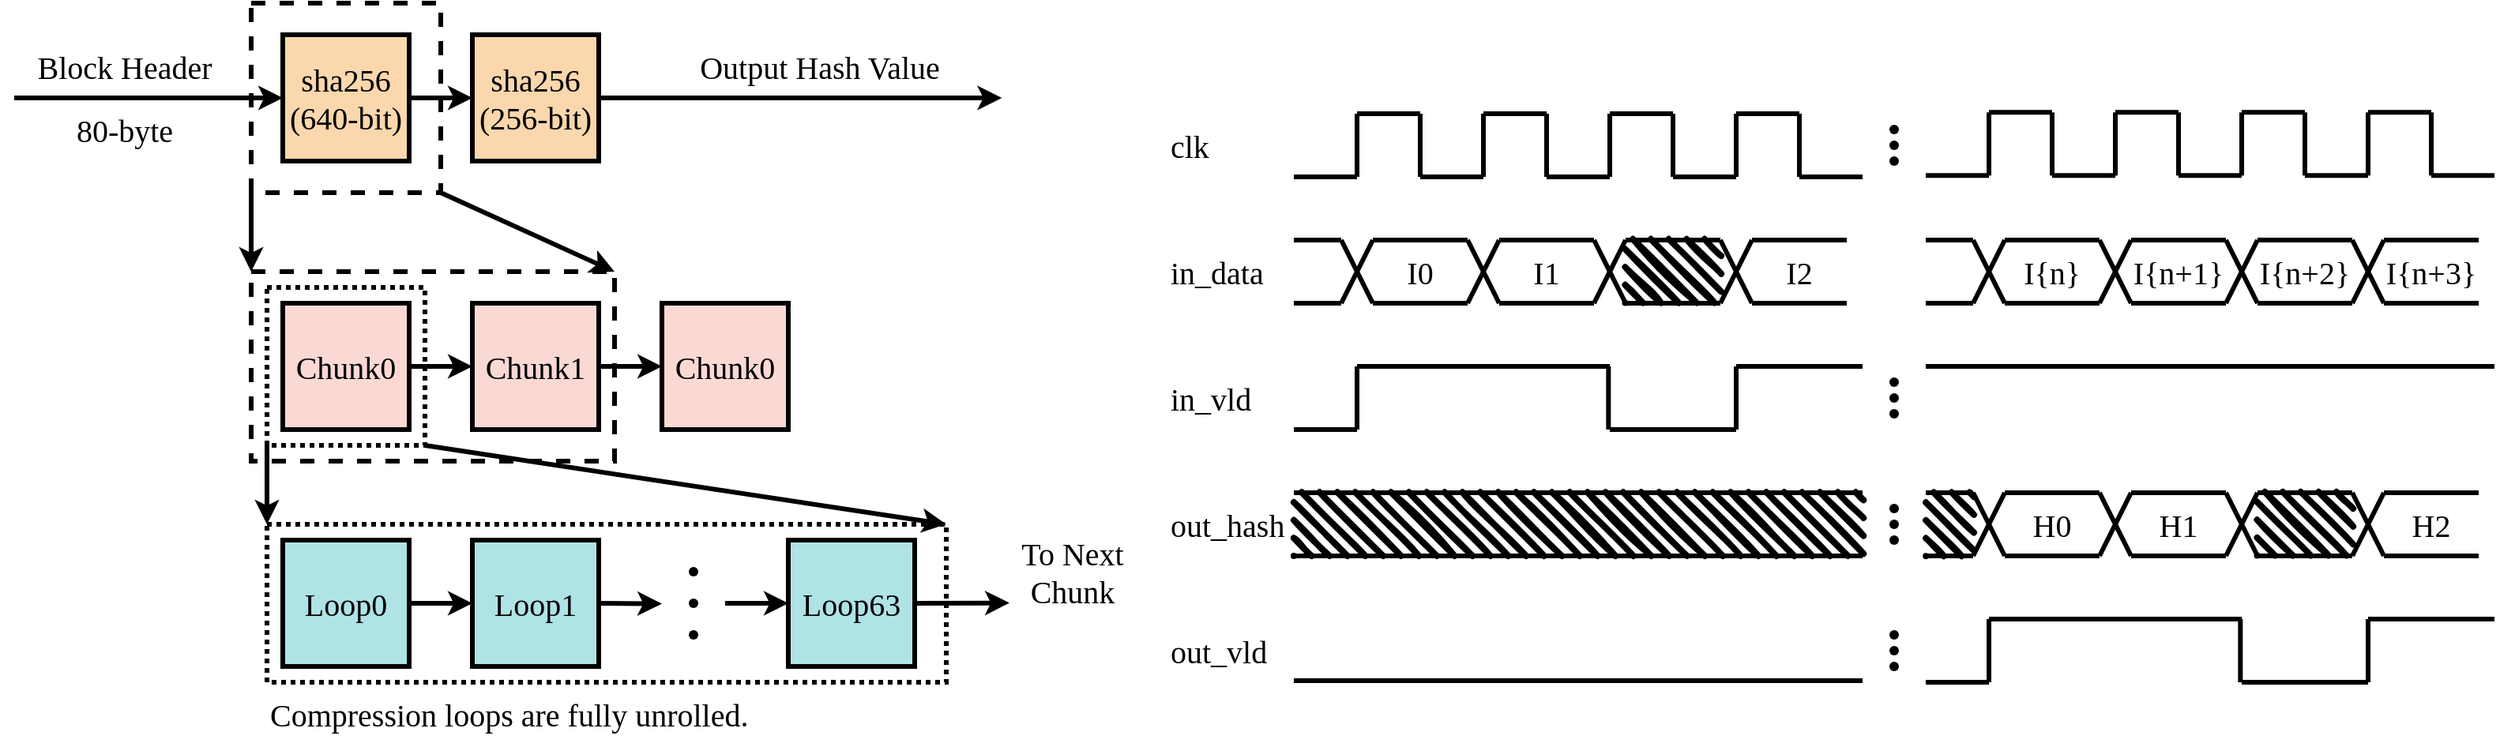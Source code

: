 <mxfile>
    <diagram id="QPxZH_eZeljZbpDSlpxb" name="Page-1">
        <mxGraphModel dx="2353" dy="1756" grid="1" gridSize="10" guides="1" tooltips="1" connect="1" arrows="1" fold="1" page="1" pageScale="1" pageWidth="827" pageHeight="1169" math="0" shadow="0">
            <root>
                <mxCell id="0"/>
                <mxCell id="1" parent="0"/>
                <mxCell id="26" value="" style="rounded=0;whiteSpace=wrap;html=1;fontFamily=Tahoma;fontSize=20;strokeColor=default;strokeWidth=3;dashed=1;fillColor=none;" vertex="1" parent="1">
                    <mxGeometry x="180" y="190" width="230" height="120" as="geometry"/>
                </mxCell>
                <mxCell id="33" style="edgeStyle=none;html=1;exitX=0;exitY=1;exitDx=0;exitDy=0;entryX=0;entryY=0;entryDx=0;entryDy=0;fontFamily=Tahoma;fontSize=20;strokeColor=default;strokeWidth=3;" edge="1" parent="1" source="32" target="29">
                    <mxGeometry relative="1" as="geometry"/>
                </mxCell>
                <mxCell id="34" style="edgeStyle=none;html=1;exitX=1;exitY=1;exitDx=0;exitDy=0;entryX=1;entryY=0;entryDx=0;entryDy=0;fontFamily=Tahoma;fontSize=20;strokeColor=default;strokeWidth=3;" edge="1" parent="1" source="32" target="29">
                    <mxGeometry relative="1" as="geometry"/>
                </mxCell>
                <mxCell id="32" value="" style="rounded=0;whiteSpace=wrap;html=1;fontFamily=Tahoma;fontSize=20;strokeColor=default;strokeWidth=3;dashed=1;fillColor=none;dashPattern=1 1;" vertex="1" parent="1">
                    <mxGeometry x="190" y="200" width="100" height="100" as="geometry"/>
                </mxCell>
                <mxCell id="29" value="" style="rounded=0;whiteSpace=wrap;html=1;fontFamily=Tahoma;fontSize=20;strokeColor=default;strokeWidth=3;dashed=1;fillColor=none;dashPattern=1 1;" vertex="1" parent="1">
                    <mxGeometry x="190" y="350" width="430" height="100" as="geometry"/>
                </mxCell>
                <mxCell id="27" style="edgeStyle=none;html=1;exitX=0;exitY=1;exitDx=0;exitDy=0;entryX=0;entryY=0;entryDx=0;entryDy=0;fontFamily=Tahoma;fontSize=20;strokeColor=default;strokeWidth=3;" edge="1" parent="1" source="25" target="26">
                    <mxGeometry relative="1" as="geometry"/>
                </mxCell>
                <mxCell id="28" style="edgeStyle=none;html=1;exitX=1;exitY=1;exitDx=0;exitDy=0;entryX=1;entryY=0;entryDx=0;entryDy=0;fontFamily=Tahoma;fontSize=20;strokeColor=default;strokeWidth=3;" edge="1" parent="1" source="25" target="26">
                    <mxGeometry relative="1" as="geometry"/>
                </mxCell>
                <mxCell id="25" value="" style="rounded=0;whiteSpace=wrap;html=1;fontFamily=Tahoma;fontSize=20;strokeColor=default;strokeWidth=3;dashed=1;fillColor=none;" vertex="1" parent="1">
                    <mxGeometry x="180" y="20" width="120" height="120" as="geometry"/>
                </mxCell>
                <mxCell id="5" style="edgeStyle=none;html=1;exitX=1;exitY=0.5;exitDx=0;exitDy=0;fontSize=25;strokeWidth=3;fontFamily=Tahoma;fillColor=#fad7ac;strokeColor=default;" edge="1" parent="1" source="2" target="3">
                    <mxGeometry relative="1" as="geometry"/>
                </mxCell>
                <mxCell id="2" value="&lt;font style=&quot;font-size: 20px;&quot;&gt;Loop0&lt;/font&gt;" style="rounded=0;whiteSpace=wrap;html=1;strokeWidth=3;fontSize=20;fontFamily=Tahoma;fillColor=#b0e3e6;strokeColor=default;" vertex="1" parent="1">
                    <mxGeometry x="200" y="360" width="80" height="80" as="geometry"/>
                </mxCell>
                <mxCell id="7" style="edgeStyle=none;html=1;fontFamily=Tahoma;fontSize=20;strokeWidth=3;fillColor=#fad7ac;strokeColor=default;" edge="1" parent="1" target="4">
                    <mxGeometry relative="1" as="geometry">
                        <mxPoint x="480" y="400" as="sourcePoint"/>
                    </mxGeometry>
                </mxCell>
                <mxCell id="8" style="edgeStyle=none;html=1;exitX=1;exitY=0.5;exitDx=0;exitDy=0;fontFamily=Tahoma;fontSize=20;strokeWidth=3;fillColor=#fad7ac;strokeColor=default;" edge="1" parent="1" source="3">
                    <mxGeometry relative="1" as="geometry">
                        <mxPoint x="440" y="400.286" as="targetPoint"/>
                    </mxGeometry>
                </mxCell>
                <mxCell id="3" value="&lt;font style=&quot;font-size: 20px;&quot;&gt;Loop1&lt;/font&gt;" style="rounded=0;whiteSpace=wrap;html=1;strokeWidth=3;fontSize=20;fontFamily=Tahoma;fillColor=#b0e3e6;strokeColor=default;" vertex="1" parent="1">
                    <mxGeometry x="320" y="360" width="80" height="80" as="geometry"/>
                </mxCell>
                <mxCell id="30" style="edgeStyle=none;html=1;exitX=1;exitY=0.5;exitDx=0;exitDy=0;fontFamily=Tahoma;fontSize=20;strokeColor=default;strokeWidth=3;" edge="1" parent="1" source="4">
                    <mxGeometry relative="1" as="geometry">
                        <mxPoint x="660" y="399.788" as="targetPoint"/>
                    </mxGeometry>
                </mxCell>
                <mxCell id="4" value="&lt;font style=&quot;font-size: 20px;&quot;&gt;Loop63&lt;/font&gt;" style="rounded=0;whiteSpace=wrap;html=1;strokeWidth=3;fontSize=20;fontFamily=Tahoma;fillColor=#b0e3e6;strokeColor=default;" vertex="1" parent="1">
                    <mxGeometry x="520" y="360" width="80" height="80" as="geometry"/>
                </mxCell>
                <mxCell id="9" value="" style="shape=waypoint;sketch=0;fillStyle=solid;size=6;pointerEvents=1;points=[];fillColor=#fad7ac;resizable=0;rotatable=0;perimeter=centerPerimeter;snapToPoint=1;fontFamily=Tahoma;fontSize=12;strokeWidth=1;strokeColor=default;" vertex="1" parent="1">
                    <mxGeometry x="440" y="360" width="40" height="40" as="geometry"/>
                </mxCell>
                <mxCell id="10" value="" style="shape=waypoint;sketch=0;fillStyle=solid;size=6;pointerEvents=1;points=[];fillColor=#fad7ac;resizable=0;rotatable=0;perimeter=centerPerimeter;snapToPoint=1;fontFamily=Tahoma;fontSize=12;strokeWidth=1;strokeColor=default;" vertex="1" parent="1">
                    <mxGeometry x="440" y="380" width="40" height="40" as="geometry"/>
                </mxCell>
                <mxCell id="11" value="" style="shape=waypoint;sketch=0;fillStyle=solid;size=6;pointerEvents=1;points=[];fillColor=#fad7ac;resizable=0;rotatable=0;perimeter=centerPerimeter;snapToPoint=1;fontFamily=Tahoma;fontSize=12;strokeWidth=1;strokeColor=default;" vertex="1" parent="1">
                    <mxGeometry x="440" y="400" width="40" height="40" as="geometry"/>
                </mxCell>
                <mxCell id="15" style="edgeStyle=none;html=1;exitX=1;exitY=0.5;exitDx=0;exitDy=0;entryX=0;entryY=0.5;entryDx=0;entryDy=0;fontFamily=Tahoma;fontSize=12;strokeWidth=3;" edge="1" parent="1" source="12" target="13">
                    <mxGeometry relative="1" as="geometry"/>
                </mxCell>
                <mxCell id="12" value="&lt;font style=&quot;font-size: 20px&quot;&gt;Chunk0&lt;/font&gt;" style="rounded=0;whiteSpace=wrap;html=1;strokeWidth=3;fontSize=20;fontFamily=Tahoma;fillColor=#fad9d5;strokeColor=default;" vertex="1" parent="1">
                    <mxGeometry x="200" y="210" width="80" height="80" as="geometry"/>
                </mxCell>
                <mxCell id="19" style="edgeStyle=none;html=1;exitX=1;exitY=0.5;exitDx=0;exitDy=0;fontFamily=Tahoma;fontSize=12;strokeWidth=3;" edge="1" parent="1" source="13" target="18">
                    <mxGeometry relative="1" as="geometry"/>
                </mxCell>
                <mxCell id="13" value="&lt;font style=&quot;font-size: 20px&quot;&gt;Chunk1&lt;/font&gt;" style="rounded=0;whiteSpace=wrap;html=1;strokeWidth=3;fontSize=20;fontFamily=Tahoma;fillColor=#fad9d5;strokeColor=default;" vertex="1" parent="1">
                    <mxGeometry x="320" y="210" width="80" height="80" as="geometry"/>
                </mxCell>
                <mxCell id="17" style="edgeStyle=none;html=1;exitX=1;exitY=0.5;exitDx=0;exitDy=0;entryX=0;entryY=0.5;entryDx=0;entryDy=0;fontFamily=Tahoma;fontSize=12;strokeWidth=3;" edge="1" parent="1" source="14" target="16">
                    <mxGeometry relative="1" as="geometry"/>
                </mxCell>
                <mxCell id="14" value="&lt;font style=&quot;font-size: 20px&quot;&gt;sha256&lt;br&gt;(640-bit)&lt;br&gt;&lt;/font&gt;" style="rounded=0;whiteSpace=wrap;html=1;strokeWidth=3;fontSize=20;fontFamily=Tahoma;fillColor=#fad7ac;strokeColor=default;" vertex="1" parent="1">
                    <mxGeometry x="200" y="40" width="80" height="80" as="geometry"/>
                </mxCell>
                <mxCell id="23" style="edgeStyle=none;html=1;exitX=1;exitY=0.5;exitDx=0;exitDy=0;fontFamily=Tahoma;fontSize=20;strokeColor=default;strokeWidth=3;" edge="1" parent="1" source="16">
                    <mxGeometry relative="1" as="geometry">
                        <mxPoint x="655.185" y="80" as="targetPoint"/>
                    </mxGeometry>
                </mxCell>
                <mxCell id="16" value="&lt;font style=&quot;font-size: 20px&quot;&gt;sha256&lt;br&gt;(256-bit)&lt;br&gt;&lt;/font&gt;" style="rounded=0;whiteSpace=wrap;html=1;strokeWidth=3;fontSize=20;fontFamily=Tahoma;fillColor=#fad7ac;strokeColor=default;" vertex="1" parent="1">
                    <mxGeometry x="320" y="40" width="80" height="80" as="geometry"/>
                </mxCell>
                <mxCell id="18" value="&lt;font style=&quot;font-size: 20px&quot;&gt;Chunk0&lt;/font&gt;" style="rounded=0;whiteSpace=wrap;html=1;strokeWidth=3;fontSize=20;fontFamily=Tahoma;fillColor=#fad9d5;strokeColor=default;" vertex="1" parent="1">
                    <mxGeometry x="440" y="210" width="80" height="80" as="geometry"/>
                </mxCell>
                <mxCell id="20" style="edgeStyle=none;html=1;entryX=0;entryY=0.5;entryDx=0;entryDy=0;fontFamily=Tahoma;fontSize=12;strokeWidth=3;" edge="1" parent="1" target="14">
                    <mxGeometry relative="1" as="geometry">
                        <mxPoint x="30" y="80" as="sourcePoint"/>
                        <mxPoint x="330" y="90" as="targetPoint"/>
                    </mxGeometry>
                </mxCell>
                <mxCell id="21" value="&lt;font style=&quot;font-size: 20px&quot;&gt;Block Header&lt;/font&gt;" style="text;html=1;strokeColor=none;fillColor=none;align=center;verticalAlign=middle;whiteSpace=wrap;rounded=0;fontFamily=Tahoma;fontSize=12;" vertex="1" parent="1">
                    <mxGeometry x="40" y="40" width="120" height="40" as="geometry"/>
                </mxCell>
                <mxCell id="22" value="&lt;font style=&quot;font-size: 20px&quot;&gt;80-byte&lt;/font&gt;" style="text;html=1;strokeColor=none;fillColor=none;align=center;verticalAlign=middle;whiteSpace=wrap;rounded=0;fontFamily=Tahoma;fontSize=12;" vertex="1" parent="1">
                    <mxGeometry x="40" y="80" width="120" height="40" as="geometry"/>
                </mxCell>
                <mxCell id="24" value="&lt;font style=&quot;font-size: 20px&quot;&gt;Output Hash Value&lt;/font&gt;" style="text;html=1;strokeColor=none;fillColor=none;align=center;verticalAlign=middle;whiteSpace=wrap;rounded=0;fontFamily=Tahoma;fontSize=12;" vertex="1" parent="1">
                    <mxGeometry x="440" y="40" width="200" height="40" as="geometry"/>
                </mxCell>
                <mxCell id="35" value="&lt;font style=&quot;font-size: 20px&quot;&gt;To Next Chunk&lt;/font&gt;" style="text;html=1;strokeColor=none;fillColor=none;align=center;verticalAlign=middle;whiteSpace=wrap;rounded=0;fontFamily=Tahoma;fontSize=12;" vertex="1" parent="1">
                    <mxGeometry x="640" y="360" width="120" height="40" as="geometry"/>
                </mxCell>
                <mxCell id="37" value="&lt;font style=&quot;font-size: 20px&quot;&gt;Compression loops are fully unrolled.&lt;/font&gt;" style="text;html=1;strokeColor=none;fillColor=none;align=left;verticalAlign=middle;whiteSpace=wrap;rounded=0;fontFamily=Tahoma;fontSize=12;" vertex="1" parent="1">
                    <mxGeometry x="190" y="450" width="360" height="40" as="geometry"/>
                </mxCell>
                <mxCell id="41" value="" style="endArrow=none;html=1;fontFamily=Tahoma;fontSize=20;strokeColor=default;strokeWidth=3;" edge="1" parent="1">
                    <mxGeometry width="50" height="50" relative="1" as="geometry">
                        <mxPoint x="880" y="130" as="sourcePoint"/>
                        <mxPoint x="880" y="90" as="targetPoint"/>
                    </mxGeometry>
                </mxCell>
                <mxCell id="42" value="" style="endArrow=none;html=1;fontFamily=Tahoma;fontSize=20;strokeColor=default;strokeWidth=3;" edge="1" parent="1">
                    <mxGeometry width="50" height="50" relative="1" as="geometry">
                        <mxPoint x="920" y="130" as="sourcePoint"/>
                        <mxPoint x="920" y="90" as="targetPoint"/>
                    </mxGeometry>
                </mxCell>
                <mxCell id="45" value="" style="endArrow=none;html=1;fontFamily=Tahoma;fontSize=20;strokeColor=default;strokeWidth=3;" edge="1" parent="1">
                    <mxGeometry width="50" height="50" relative="1" as="geometry">
                        <mxPoint x="960" y="130" as="sourcePoint"/>
                        <mxPoint x="960" y="90" as="targetPoint"/>
                    </mxGeometry>
                </mxCell>
                <mxCell id="46" value="" style="endArrow=none;html=1;fontFamily=Tahoma;fontSize=20;strokeColor=default;strokeWidth=3;" edge="1" parent="1">
                    <mxGeometry width="50" height="50" relative="1" as="geometry">
                        <mxPoint x="1000" y="130" as="sourcePoint"/>
                        <mxPoint x="1000" y="90" as="targetPoint"/>
                    </mxGeometry>
                </mxCell>
                <mxCell id="48" value="" style="endArrow=none;html=1;fontFamily=Tahoma;fontSize=20;strokeColor=default;strokeWidth=3;" edge="1" parent="1">
                    <mxGeometry width="50" height="50" relative="1" as="geometry">
                        <mxPoint x="1040" y="130" as="sourcePoint"/>
                        <mxPoint x="1040" y="90" as="targetPoint"/>
                    </mxGeometry>
                </mxCell>
                <mxCell id="49" value="" style="endArrow=none;html=1;fontFamily=Tahoma;fontSize=20;strokeColor=default;strokeWidth=3;" edge="1" parent="1">
                    <mxGeometry width="50" height="50" relative="1" as="geometry">
                        <mxPoint x="1080" y="130" as="sourcePoint"/>
                        <mxPoint x="1080" y="90" as="targetPoint"/>
                    </mxGeometry>
                </mxCell>
                <mxCell id="50" value="" style="endArrow=none;html=1;fontFamily=Tahoma;fontSize=20;strokeColor=default;strokeWidth=3;" edge="1" parent="1">
                    <mxGeometry width="50" height="50" relative="1" as="geometry">
                        <mxPoint x="1120" y="130" as="sourcePoint"/>
                        <mxPoint x="1120" y="90" as="targetPoint"/>
                    </mxGeometry>
                </mxCell>
                <mxCell id="51" value="" style="endArrow=none;html=1;fontFamily=Tahoma;fontSize=20;strokeColor=default;strokeWidth=3;" edge="1" parent="1">
                    <mxGeometry width="50" height="50" relative="1" as="geometry">
                        <mxPoint x="1160" y="130" as="sourcePoint"/>
                        <mxPoint x="1160" y="90" as="targetPoint"/>
                    </mxGeometry>
                </mxCell>
                <mxCell id="52" value="" style="endArrow=none;html=1;fontFamily=Tahoma;fontSize=20;strokeColor=default;strokeWidth=3;" edge="1" parent="1">
                    <mxGeometry width="50" height="50" relative="1" as="geometry">
                        <mxPoint x="840" y="130" as="sourcePoint"/>
                        <mxPoint x="880" y="130" as="targetPoint"/>
                    </mxGeometry>
                </mxCell>
                <mxCell id="53" value="" style="endArrow=none;html=1;fontFamily=Tahoma;fontSize=20;strokeColor=default;strokeWidth=3;" edge="1" parent="1">
                    <mxGeometry width="50" height="50" relative="1" as="geometry">
                        <mxPoint x="880" y="90" as="sourcePoint"/>
                        <mxPoint x="920" y="90" as="targetPoint"/>
                    </mxGeometry>
                </mxCell>
                <mxCell id="54" value="" style="endArrow=none;html=1;fontFamily=Tahoma;fontSize=20;strokeColor=default;strokeWidth=3;" edge="1" parent="1">
                    <mxGeometry width="50" height="50" relative="1" as="geometry">
                        <mxPoint x="920" y="130" as="sourcePoint"/>
                        <mxPoint x="960" y="130" as="targetPoint"/>
                    </mxGeometry>
                </mxCell>
                <mxCell id="55" value="" style="endArrow=none;html=1;fontFamily=Tahoma;fontSize=20;strokeColor=default;strokeWidth=3;" edge="1" parent="1">
                    <mxGeometry width="50" height="50" relative="1" as="geometry">
                        <mxPoint x="960" y="90" as="sourcePoint"/>
                        <mxPoint x="1000" y="90" as="targetPoint"/>
                    </mxGeometry>
                </mxCell>
                <mxCell id="56" value="" style="endArrow=none;html=1;fontFamily=Tahoma;fontSize=20;strokeColor=default;strokeWidth=3;" edge="1" parent="1">
                    <mxGeometry width="50" height="50" relative="1" as="geometry">
                        <mxPoint x="1000" y="130" as="sourcePoint"/>
                        <mxPoint x="1040" y="130" as="targetPoint"/>
                    </mxGeometry>
                </mxCell>
                <mxCell id="57" value="" style="endArrow=none;html=1;fontFamily=Tahoma;fontSize=20;strokeColor=default;strokeWidth=3;" edge="1" parent="1">
                    <mxGeometry width="50" height="50" relative="1" as="geometry">
                        <mxPoint x="1040" y="90" as="sourcePoint"/>
                        <mxPoint x="1080" y="90" as="targetPoint"/>
                    </mxGeometry>
                </mxCell>
                <mxCell id="58" value="" style="endArrow=none;html=1;fontFamily=Tahoma;fontSize=20;strokeColor=default;strokeWidth=3;" edge="1" parent="1">
                    <mxGeometry width="50" height="50" relative="1" as="geometry">
                        <mxPoint x="1080" y="130" as="sourcePoint"/>
                        <mxPoint x="1120" y="130" as="targetPoint"/>
                    </mxGeometry>
                </mxCell>
                <mxCell id="59" value="" style="endArrow=none;html=1;fontFamily=Tahoma;fontSize=20;strokeColor=default;strokeWidth=3;" edge="1" parent="1">
                    <mxGeometry width="50" height="50" relative="1" as="geometry">
                        <mxPoint x="1120" y="90" as="sourcePoint"/>
                        <mxPoint x="1160" y="90" as="targetPoint"/>
                    </mxGeometry>
                </mxCell>
                <mxCell id="60" value="" style="endArrow=none;html=1;fontFamily=Tahoma;fontSize=20;strokeColor=default;strokeWidth=3;" edge="1" parent="1">
                    <mxGeometry width="50" height="50" relative="1" as="geometry">
                        <mxPoint x="1160" y="130" as="sourcePoint"/>
                        <mxPoint x="1200" y="130" as="targetPoint"/>
                    </mxGeometry>
                </mxCell>
                <mxCell id="63" value="" style="endArrow=none;html=1;fontFamily=Tahoma;fontSize=20;strokeColor=default;strokeWidth=3;" edge="1" parent="1">
                    <mxGeometry width="50" height="50" relative="1" as="geometry">
                        <mxPoint x="890" y="170" as="sourcePoint"/>
                        <mxPoint x="950" y="170" as="targetPoint"/>
                    </mxGeometry>
                </mxCell>
                <mxCell id="64" value="" style="endArrow=none;html=1;fontFamily=Tahoma;fontSize=20;strokeColor=default;strokeWidth=3;" edge="1" parent="1">
                    <mxGeometry width="50" height="50" relative="1" as="geometry">
                        <mxPoint x="890" y="210" as="sourcePoint"/>
                        <mxPoint x="950" y="210" as="targetPoint"/>
                    </mxGeometry>
                </mxCell>
                <mxCell id="65" value="" style="endArrow=none;html=1;fontFamily=Tahoma;fontSize=20;strokeColor=default;strokeWidth=3;" edge="1" parent="1">
                    <mxGeometry width="50" height="50" relative="1" as="geometry">
                        <mxPoint x="950" y="170" as="sourcePoint"/>
                        <mxPoint x="970" y="210" as="targetPoint"/>
                    </mxGeometry>
                </mxCell>
                <mxCell id="66" value="" style="endArrow=none;html=1;fontFamily=Tahoma;fontSize=20;strokeColor=default;strokeWidth=3;" edge="1" parent="1">
                    <mxGeometry width="50" height="50" relative="1" as="geometry">
                        <mxPoint x="970" y="170" as="sourcePoint"/>
                        <mxPoint x="950" y="210" as="targetPoint"/>
                    </mxGeometry>
                </mxCell>
                <mxCell id="67" value="" style="endArrow=none;html=1;fontFamily=Tahoma;fontSize=20;strokeColor=default;strokeWidth=3;" edge="1" parent="1">
                    <mxGeometry width="50" height="50" relative="1" as="geometry">
                        <mxPoint x="970" y="170" as="sourcePoint"/>
                        <mxPoint x="1030" y="170" as="targetPoint"/>
                    </mxGeometry>
                </mxCell>
                <mxCell id="68" value="" style="endArrow=none;html=1;fontFamily=Tahoma;fontSize=20;strokeColor=default;strokeWidth=3;" edge="1" parent="1">
                    <mxGeometry width="50" height="50" relative="1" as="geometry">
                        <mxPoint x="970" y="210" as="sourcePoint"/>
                        <mxPoint x="1030" y="210" as="targetPoint"/>
                    </mxGeometry>
                </mxCell>
                <mxCell id="69" value="" style="endArrow=none;html=1;fontFamily=Tahoma;fontSize=20;strokeColor=default;strokeWidth=3;" edge="1" parent="1">
                    <mxGeometry width="50" height="50" relative="1" as="geometry">
                        <mxPoint x="1030" y="170" as="sourcePoint"/>
                        <mxPoint x="1050" y="210" as="targetPoint"/>
                    </mxGeometry>
                </mxCell>
                <mxCell id="70" value="" style="endArrow=none;html=1;fontFamily=Tahoma;fontSize=20;strokeColor=default;strokeWidth=3;" edge="1" parent="1">
                    <mxGeometry width="50" height="50" relative="1" as="geometry">
                        <mxPoint x="1050" y="170" as="sourcePoint"/>
                        <mxPoint x="1030" y="210" as="targetPoint"/>
                    </mxGeometry>
                </mxCell>
                <mxCell id="71" value="" style="endArrow=none;html=1;fontFamily=Tahoma;fontSize=20;strokeColor=default;strokeWidth=3;" edge="1" parent="1">
                    <mxGeometry width="50" height="50" relative="1" as="geometry">
                        <mxPoint x="1050" y="170" as="sourcePoint"/>
                        <mxPoint x="1110" y="170" as="targetPoint"/>
                    </mxGeometry>
                </mxCell>
                <mxCell id="72" value="" style="endArrow=none;html=1;fontFamily=Tahoma;fontSize=20;strokeColor=default;strokeWidth=3;" edge="1" parent="1">
                    <mxGeometry width="50" height="50" relative="1" as="geometry">
                        <mxPoint x="1050" y="210" as="sourcePoint"/>
                        <mxPoint x="1110" y="210" as="targetPoint"/>
                    </mxGeometry>
                </mxCell>
                <mxCell id="73" value="" style="endArrow=none;html=1;fontFamily=Tahoma;fontSize=20;strokeColor=default;strokeWidth=3;" edge="1" parent="1">
                    <mxGeometry width="50" height="50" relative="1" as="geometry">
                        <mxPoint x="870" y="170" as="sourcePoint"/>
                        <mxPoint x="890" y="210" as="targetPoint"/>
                    </mxGeometry>
                </mxCell>
                <mxCell id="74" value="" style="endArrow=none;html=1;fontFamily=Tahoma;fontSize=20;strokeColor=default;strokeWidth=3;" edge="1" parent="1">
                    <mxGeometry width="50" height="50" relative="1" as="geometry">
                        <mxPoint x="890" y="170" as="sourcePoint"/>
                        <mxPoint x="870" y="210" as="targetPoint"/>
                    </mxGeometry>
                </mxCell>
                <mxCell id="75" value="" style="endArrow=none;html=1;fontFamily=Tahoma;fontSize=20;strokeColor=default;strokeWidth=3;" edge="1" parent="1">
                    <mxGeometry width="50" height="50" relative="1" as="geometry">
                        <mxPoint x="840" y="170" as="sourcePoint"/>
                        <mxPoint x="870" y="170.0" as="targetPoint"/>
                    </mxGeometry>
                </mxCell>
                <mxCell id="76" value="" style="endArrow=none;html=1;fontFamily=Tahoma;fontSize=20;strokeColor=default;strokeWidth=3;" edge="1" parent="1">
                    <mxGeometry width="50" height="50" relative="1" as="geometry">
                        <mxPoint x="840" y="210" as="sourcePoint"/>
                        <mxPoint x="870" y="210.0" as="targetPoint"/>
                    </mxGeometry>
                </mxCell>
                <mxCell id="79" value="I0" style="text;html=1;strokeColor=none;fillColor=none;align=center;verticalAlign=middle;whiteSpace=wrap;rounded=0;dashed=1;dashPattern=1 1;sketch=1;fillStyle=auto;fontFamily=Tahoma;fontSize=20;" vertex="1" parent="1">
                    <mxGeometry x="880" y="170" width="80" height="40" as="geometry"/>
                </mxCell>
                <mxCell id="80" value="I1" style="text;html=1;strokeColor=none;fillColor=none;align=center;verticalAlign=middle;whiteSpace=wrap;rounded=0;dashed=1;dashPattern=1 1;sketch=1;fillStyle=auto;fontFamily=Tahoma;fontSize=20;" vertex="1" parent="1">
                    <mxGeometry x="960" y="170" width="80" height="40" as="geometry"/>
                </mxCell>
                <mxCell id="81" value="" style="endArrow=none;html=1;fontFamily=Tahoma;fontSize=20;strokeColor=default;strokeWidth=3;" edge="1" parent="1">
                    <mxGeometry width="50" height="50" relative="1" as="geometry">
                        <mxPoint x="840" y="290" as="sourcePoint"/>
                        <mxPoint x="880" y="290" as="targetPoint"/>
                    </mxGeometry>
                </mxCell>
                <mxCell id="82" value="" style="endArrow=none;html=1;fontFamily=Tahoma;fontSize=20;strokeColor=default;strokeWidth=3;" edge="1" parent="1">
                    <mxGeometry width="50" height="50" relative="1" as="geometry">
                        <mxPoint x="880" y="290" as="sourcePoint"/>
                        <mxPoint x="880" y="250" as="targetPoint"/>
                    </mxGeometry>
                </mxCell>
                <mxCell id="83" value="" style="endArrow=none;html=1;fontFamily=Tahoma;fontSize=20;strokeColor=default;strokeWidth=3;" edge="1" parent="1">
                    <mxGeometry width="50" height="50" relative="1" as="geometry">
                        <mxPoint x="880" y="250" as="sourcePoint"/>
                        <mxPoint x="1040" y="250" as="targetPoint"/>
                    </mxGeometry>
                </mxCell>
                <mxCell id="85" value="I2" style="text;html=1;strokeColor=none;fillColor=none;align=center;verticalAlign=middle;whiteSpace=wrap;rounded=0;dashed=1;dashPattern=1 1;sketch=1;fillStyle=auto;fontFamily=Tahoma;fontSize=20;" vertex="1" parent="1">
                    <mxGeometry x="1120" y="170" width="80" height="40" as="geometry"/>
                </mxCell>
                <mxCell id="86" value="" style="endArrow=none;html=1;fontFamily=Tahoma;fontSize=20;strokeColor=default;strokeWidth=3;" edge="1" parent="1">
                    <mxGeometry width="50" height="50" relative="1" as="geometry">
                        <mxPoint x="1110" y="170" as="sourcePoint"/>
                        <mxPoint x="1130" y="210" as="targetPoint"/>
                    </mxGeometry>
                </mxCell>
                <mxCell id="87" value="" style="endArrow=none;html=1;fontFamily=Tahoma;fontSize=20;strokeColor=default;strokeWidth=3;" edge="1" parent="1">
                    <mxGeometry width="50" height="50" relative="1" as="geometry">
                        <mxPoint x="1130" y="170" as="sourcePoint"/>
                        <mxPoint x="1110" y="210" as="targetPoint"/>
                    </mxGeometry>
                </mxCell>
                <mxCell id="88" value="" style="endArrow=none;html=1;fontFamily=Tahoma;fontSize=20;strokeColor=default;strokeWidth=3;" edge="1" parent="1">
                    <mxGeometry width="50" height="50" relative="1" as="geometry">
                        <mxPoint x="1130" y="170" as="sourcePoint"/>
                        <mxPoint x="1190" y="170" as="targetPoint"/>
                    </mxGeometry>
                </mxCell>
                <mxCell id="89" value="" style="endArrow=none;html=1;fontFamily=Tahoma;fontSize=20;strokeColor=default;strokeWidth=3;" edge="1" parent="1">
                    <mxGeometry width="50" height="50" relative="1" as="geometry">
                        <mxPoint x="1130" y="210" as="sourcePoint"/>
                        <mxPoint x="1190" y="210" as="targetPoint"/>
                    </mxGeometry>
                </mxCell>
                <mxCell id="90" value="" style="endArrow=none;html=1;fontFamily=Tahoma;fontSize=20;strokeColor=default;strokeWidth=3;" edge="1" parent="1">
                    <mxGeometry width="50" height="50" relative="1" as="geometry">
                        <mxPoint x="1039.17" y="290" as="sourcePoint"/>
                        <mxPoint x="1039.17" y="250" as="targetPoint"/>
                    </mxGeometry>
                </mxCell>
                <mxCell id="91" value="" style="endArrow=none;html=1;fontFamily=Tahoma;fontSize=20;strokeColor=default;strokeWidth=3;" edge="1" parent="1">
                    <mxGeometry width="50" height="50" relative="1" as="geometry">
                        <mxPoint x="1040" y="290" as="sourcePoint"/>
                        <mxPoint x="1120" y="290" as="targetPoint"/>
                    </mxGeometry>
                </mxCell>
                <mxCell id="92" value="" style="endArrow=none;html=1;fontFamily=Tahoma;fontSize=20;strokeColor=default;strokeWidth=3;" edge="1" parent="1">
                    <mxGeometry width="50" height="50" relative="1" as="geometry">
                        <mxPoint x="1120" y="290" as="sourcePoint"/>
                        <mxPoint x="1120" y="250" as="targetPoint"/>
                    </mxGeometry>
                </mxCell>
                <mxCell id="93" value="" style="endArrow=none;html=1;fontFamily=Tahoma;fontSize=20;strokeColor=default;strokeWidth=3;" edge="1" parent="1">
                    <mxGeometry width="50" height="50" relative="1" as="geometry">
                        <mxPoint x="1120" y="250" as="sourcePoint"/>
                        <mxPoint x="1200" y="250" as="targetPoint"/>
                    </mxGeometry>
                </mxCell>
                <mxCell id="94" value="" style="rounded=0;whiteSpace=wrap;html=1;strokeWidth=2;fillWeight=4;hachureGap=8;hachureAngle=45;fillColor=#000000;sketch=1;dashed=1;dashPattern=1 1;fillStyle=auto;fontFamily=Tahoma;fontSize=20;strokeColor=none;" vertex="1" parent="1">
                    <mxGeometry x="1050" y="170" width="60" height="40" as="geometry"/>
                </mxCell>
                <mxCell id="95" value="&lt;font style=&quot;font-size: 20px&quot;&gt;clk&lt;/font&gt;" style="text;html=1;strokeColor=none;fillColor=none;align=left;verticalAlign=middle;whiteSpace=wrap;rounded=0;fontFamily=Tahoma;fontSize=12;" vertex="1" parent="1">
                    <mxGeometry x="760" y="90" width="80" height="40" as="geometry"/>
                </mxCell>
                <mxCell id="96" value="&lt;font style=&quot;font-size: 20px&quot;&gt;in_data&lt;/font&gt;" style="text;html=1;strokeColor=none;fillColor=none;align=left;verticalAlign=middle;whiteSpace=wrap;rounded=0;fontFamily=Tahoma;fontSize=12;" vertex="1" parent="1">
                    <mxGeometry x="760" y="170" width="80" height="40" as="geometry"/>
                </mxCell>
                <mxCell id="97" value="&lt;font style=&quot;font-size: 20px&quot;&gt;in_vld&lt;/font&gt;" style="text;html=1;strokeColor=none;fillColor=none;align=left;verticalAlign=middle;whiteSpace=wrap;rounded=0;fontFamily=Tahoma;fontSize=12;" vertex="1" parent="1">
                    <mxGeometry x="760" y="250" width="80" height="40" as="geometry"/>
                </mxCell>
                <mxCell id="98" value="" style="endArrow=none;html=1;fontFamily=Tahoma;fontSize=20;strokeColor=default;strokeWidth=3;" edge="1" parent="1">
                    <mxGeometry width="50" height="50" relative="1" as="geometry">
                        <mxPoint x="1280" y="129.17" as="sourcePoint"/>
                        <mxPoint x="1280" y="89.17" as="targetPoint"/>
                    </mxGeometry>
                </mxCell>
                <mxCell id="99" value="" style="endArrow=none;html=1;fontFamily=Tahoma;fontSize=20;strokeColor=default;strokeWidth=3;" edge="1" parent="1">
                    <mxGeometry width="50" height="50" relative="1" as="geometry">
                        <mxPoint x="1320" y="129.17" as="sourcePoint"/>
                        <mxPoint x="1320" y="89.17" as="targetPoint"/>
                    </mxGeometry>
                </mxCell>
                <mxCell id="100" value="" style="endArrow=none;html=1;fontFamily=Tahoma;fontSize=20;strokeColor=default;strokeWidth=3;" edge="1" parent="1">
                    <mxGeometry width="50" height="50" relative="1" as="geometry">
                        <mxPoint x="1360" y="129.17" as="sourcePoint"/>
                        <mxPoint x="1360" y="89.17" as="targetPoint"/>
                    </mxGeometry>
                </mxCell>
                <mxCell id="101" value="" style="endArrow=none;html=1;fontFamily=Tahoma;fontSize=20;strokeColor=default;strokeWidth=3;" edge="1" parent="1">
                    <mxGeometry width="50" height="50" relative="1" as="geometry">
                        <mxPoint x="1400" y="129.17" as="sourcePoint"/>
                        <mxPoint x="1400" y="89.17" as="targetPoint"/>
                    </mxGeometry>
                </mxCell>
                <mxCell id="102" value="" style="endArrow=none;html=1;fontFamily=Tahoma;fontSize=20;strokeColor=default;strokeWidth=3;" edge="1" parent="1">
                    <mxGeometry width="50" height="50" relative="1" as="geometry">
                        <mxPoint x="1440" y="129.17" as="sourcePoint"/>
                        <mxPoint x="1440" y="89.17" as="targetPoint"/>
                    </mxGeometry>
                </mxCell>
                <mxCell id="103" value="" style="endArrow=none;html=1;fontFamily=Tahoma;fontSize=20;strokeColor=default;strokeWidth=3;" edge="1" parent="1">
                    <mxGeometry width="50" height="50" relative="1" as="geometry">
                        <mxPoint x="1480" y="129.17" as="sourcePoint"/>
                        <mxPoint x="1480" y="89.17" as="targetPoint"/>
                    </mxGeometry>
                </mxCell>
                <mxCell id="104" value="" style="endArrow=none;html=1;fontFamily=Tahoma;fontSize=20;strokeColor=default;strokeWidth=3;" edge="1" parent="1">
                    <mxGeometry width="50" height="50" relative="1" as="geometry">
                        <mxPoint x="1520" y="129.17" as="sourcePoint"/>
                        <mxPoint x="1520" y="89.17" as="targetPoint"/>
                    </mxGeometry>
                </mxCell>
                <mxCell id="105" value="" style="endArrow=none;html=1;fontFamily=Tahoma;fontSize=20;strokeColor=default;strokeWidth=3;" edge="1" parent="1">
                    <mxGeometry width="50" height="50" relative="1" as="geometry">
                        <mxPoint x="1560" y="129.17" as="sourcePoint"/>
                        <mxPoint x="1560" y="89.17" as="targetPoint"/>
                    </mxGeometry>
                </mxCell>
                <mxCell id="106" value="" style="endArrow=none;html=1;fontFamily=Tahoma;fontSize=20;strokeColor=default;strokeWidth=3;" edge="1" parent="1">
                    <mxGeometry width="50" height="50" relative="1" as="geometry">
                        <mxPoint x="1240" y="129.17" as="sourcePoint"/>
                        <mxPoint x="1280" y="129.17" as="targetPoint"/>
                    </mxGeometry>
                </mxCell>
                <mxCell id="107" value="" style="endArrow=none;html=1;fontFamily=Tahoma;fontSize=20;strokeColor=default;strokeWidth=3;" edge="1" parent="1">
                    <mxGeometry width="50" height="50" relative="1" as="geometry">
                        <mxPoint x="1280" y="89.17" as="sourcePoint"/>
                        <mxPoint x="1320" y="89.17" as="targetPoint"/>
                    </mxGeometry>
                </mxCell>
                <mxCell id="108" value="" style="endArrow=none;html=1;fontFamily=Tahoma;fontSize=20;strokeColor=default;strokeWidth=3;" edge="1" parent="1">
                    <mxGeometry width="50" height="50" relative="1" as="geometry">
                        <mxPoint x="1320" y="129.17" as="sourcePoint"/>
                        <mxPoint x="1360" y="129.17" as="targetPoint"/>
                    </mxGeometry>
                </mxCell>
                <mxCell id="109" value="" style="endArrow=none;html=1;fontFamily=Tahoma;fontSize=20;strokeColor=default;strokeWidth=3;" edge="1" parent="1">
                    <mxGeometry width="50" height="50" relative="1" as="geometry">
                        <mxPoint x="1360" y="89.17" as="sourcePoint"/>
                        <mxPoint x="1400" y="89.17" as="targetPoint"/>
                    </mxGeometry>
                </mxCell>
                <mxCell id="110" value="" style="endArrow=none;html=1;fontFamily=Tahoma;fontSize=20;strokeColor=default;strokeWidth=3;" edge="1" parent="1">
                    <mxGeometry width="50" height="50" relative="1" as="geometry">
                        <mxPoint x="1400" y="129.17" as="sourcePoint"/>
                        <mxPoint x="1440" y="129.17" as="targetPoint"/>
                    </mxGeometry>
                </mxCell>
                <mxCell id="111" value="" style="endArrow=none;html=1;fontFamily=Tahoma;fontSize=20;strokeColor=default;strokeWidth=3;" edge="1" parent="1">
                    <mxGeometry width="50" height="50" relative="1" as="geometry">
                        <mxPoint x="1440" y="89.17" as="sourcePoint"/>
                        <mxPoint x="1480" y="89.17" as="targetPoint"/>
                    </mxGeometry>
                </mxCell>
                <mxCell id="112" value="" style="endArrow=none;html=1;fontFamily=Tahoma;fontSize=20;strokeColor=default;strokeWidth=3;" edge="1" parent="1">
                    <mxGeometry width="50" height="50" relative="1" as="geometry">
                        <mxPoint x="1480" y="129.17" as="sourcePoint"/>
                        <mxPoint x="1520" y="129.17" as="targetPoint"/>
                    </mxGeometry>
                </mxCell>
                <mxCell id="113" value="" style="endArrow=none;html=1;fontFamily=Tahoma;fontSize=20;strokeColor=default;strokeWidth=3;" edge="1" parent="1">
                    <mxGeometry width="50" height="50" relative="1" as="geometry">
                        <mxPoint x="1520" y="89.17" as="sourcePoint"/>
                        <mxPoint x="1560" y="89.17" as="targetPoint"/>
                    </mxGeometry>
                </mxCell>
                <mxCell id="114" value="" style="endArrow=none;html=1;fontFamily=Tahoma;fontSize=20;strokeColor=default;strokeWidth=3;" edge="1" parent="1">
                    <mxGeometry width="50" height="50" relative="1" as="geometry">
                        <mxPoint x="1560" y="129.17" as="sourcePoint"/>
                        <mxPoint x="1600" y="129.17" as="targetPoint"/>
                    </mxGeometry>
                </mxCell>
                <mxCell id="115" value="" style="endArrow=none;html=1;fontFamily=Tahoma;fontSize=20;strokeColor=default;strokeWidth=3;" edge="1" parent="1">
                    <mxGeometry width="50" height="50" relative="1" as="geometry">
                        <mxPoint x="1290" y="330.0" as="sourcePoint"/>
                        <mxPoint x="1350" y="330.0" as="targetPoint"/>
                    </mxGeometry>
                </mxCell>
                <mxCell id="116" value="" style="endArrow=none;html=1;fontFamily=Tahoma;fontSize=20;strokeColor=default;strokeWidth=3;" edge="1" parent="1">
                    <mxGeometry width="50" height="50" relative="1" as="geometry">
                        <mxPoint x="1290" y="370.0" as="sourcePoint"/>
                        <mxPoint x="1350" y="370.0" as="targetPoint"/>
                    </mxGeometry>
                </mxCell>
                <mxCell id="117" value="" style="endArrow=none;html=1;fontFamily=Tahoma;fontSize=20;strokeColor=default;strokeWidth=3;" edge="1" parent="1">
                    <mxGeometry width="50" height="50" relative="1" as="geometry">
                        <mxPoint x="1350" y="330.0" as="sourcePoint"/>
                        <mxPoint x="1370" y="370.0" as="targetPoint"/>
                    </mxGeometry>
                </mxCell>
                <mxCell id="118" value="" style="endArrow=none;html=1;fontFamily=Tahoma;fontSize=20;strokeColor=default;strokeWidth=3;" edge="1" parent="1">
                    <mxGeometry width="50" height="50" relative="1" as="geometry">
                        <mxPoint x="1370" y="330.0" as="sourcePoint"/>
                        <mxPoint x="1350" y="370.0" as="targetPoint"/>
                    </mxGeometry>
                </mxCell>
                <mxCell id="119" value="" style="endArrow=none;html=1;fontFamily=Tahoma;fontSize=20;strokeColor=default;strokeWidth=3;" edge="1" parent="1">
                    <mxGeometry width="50" height="50" relative="1" as="geometry">
                        <mxPoint x="1370" y="330.0" as="sourcePoint"/>
                        <mxPoint x="1430" y="330.0" as="targetPoint"/>
                    </mxGeometry>
                </mxCell>
                <mxCell id="120" value="" style="endArrow=none;html=1;fontFamily=Tahoma;fontSize=20;strokeColor=default;strokeWidth=3;" edge="1" parent="1">
                    <mxGeometry width="50" height="50" relative="1" as="geometry">
                        <mxPoint x="1370" y="370.0" as="sourcePoint"/>
                        <mxPoint x="1430" y="370.0" as="targetPoint"/>
                    </mxGeometry>
                </mxCell>
                <mxCell id="121" value="" style="endArrow=none;html=1;fontFamily=Tahoma;fontSize=20;strokeColor=default;strokeWidth=3;" edge="1" parent="1">
                    <mxGeometry width="50" height="50" relative="1" as="geometry">
                        <mxPoint x="1430" y="330.0" as="sourcePoint"/>
                        <mxPoint x="1450" y="370.0" as="targetPoint"/>
                    </mxGeometry>
                </mxCell>
                <mxCell id="122" value="" style="endArrow=none;html=1;fontFamily=Tahoma;fontSize=20;strokeColor=default;strokeWidth=3;" edge="1" parent="1">
                    <mxGeometry width="50" height="50" relative="1" as="geometry">
                        <mxPoint x="1450" y="330.0" as="sourcePoint"/>
                        <mxPoint x="1430" y="370.0" as="targetPoint"/>
                    </mxGeometry>
                </mxCell>
                <mxCell id="123" value="" style="endArrow=none;html=1;fontFamily=Tahoma;fontSize=20;strokeColor=default;strokeWidth=3;" edge="1" parent="1">
                    <mxGeometry width="50" height="50" relative="1" as="geometry">
                        <mxPoint x="1450" y="330.0" as="sourcePoint"/>
                        <mxPoint x="1510" y="330.0" as="targetPoint"/>
                    </mxGeometry>
                </mxCell>
                <mxCell id="124" value="" style="endArrow=none;html=1;fontFamily=Tahoma;fontSize=20;strokeColor=default;strokeWidth=3;" edge="1" parent="1">
                    <mxGeometry width="50" height="50" relative="1" as="geometry">
                        <mxPoint x="1450" y="370.0" as="sourcePoint"/>
                        <mxPoint x="1510" y="370.0" as="targetPoint"/>
                    </mxGeometry>
                </mxCell>
                <mxCell id="125" value="" style="endArrow=none;html=1;fontFamily=Tahoma;fontSize=20;strokeColor=default;strokeWidth=3;" edge="1" parent="1">
                    <mxGeometry width="50" height="50" relative="1" as="geometry">
                        <mxPoint x="1270" y="330.0" as="sourcePoint"/>
                        <mxPoint x="1290" y="370.0" as="targetPoint"/>
                    </mxGeometry>
                </mxCell>
                <mxCell id="126" value="" style="endArrow=none;html=1;fontFamily=Tahoma;fontSize=20;strokeColor=default;strokeWidth=3;" edge="1" parent="1">
                    <mxGeometry width="50" height="50" relative="1" as="geometry">
                        <mxPoint x="1290" y="330.0" as="sourcePoint"/>
                        <mxPoint x="1270" y="370.0" as="targetPoint"/>
                    </mxGeometry>
                </mxCell>
                <mxCell id="127" value="" style="endArrow=none;html=1;fontFamily=Tahoma;fontSize=20;strokeColor=default;strokeWidth=3;" edge="1" parent="1">
                    <mxGeometry width="50" height="50" relative="1" as="geometry">
                        <mxPoint x="1240" y="330.0" as="sourcePoint"/>
                        <mxPoint x="1270" y="330.0" as="targetPoint"/>
                    </mxGeometry>
                </mxCell>
                <mxCell id="128" value="" style="endArrow=none;html=1;fontFamily=Tahoma;fontSize=20;strokeColor=default;strokeWidth=3;" edge="1" parent="1">
                    <mxGeometry width="50" height="50" relative="1" as="geometry">
                        <mxPoint x="1240" y="370.0" as="sourcePoint"/>
                        <mxPoint x="1270" y="370.0" as="targetPoint"/>
                    </mxGeometry>
                </mxCell>
                <mxCell id="129" value="H0" style="text;html=1;strokeColor=none;fillColor=none;align=center;verticalAlign=middle;whiteSpace=wrap;rounded=0;dashed=1;dashPattern=1 1;sketch=1;fillStyle=auto;fontFamily=Tahoma;fontSize=20;" vertex="1" parent="1">
                    <mxGeometry x="1280" y="330" width="80" height="40" as="geometry"/>
                </mxCell>
                <mxCell id="130" value="H1" style="text;html=1;strokeColor=none;fillColor=none;align=center;verticalAlign=middle;whiteSpace=wrap;rounded=0;dashed=1;dashPattern=1 1;sketch=1;fillStyle=auto;fontFamily=Tahoma;fontSize=20;" vertex="1" parent="1">
                    <mxGeometry x="1360" y="330" width="80" height="40" as="geometry"/>
                </mxCell>
                <mxCell id="131" value="H2" style="text;html=1;strokeColor=none;fillColor=none;align=center;verticalAlign=middle;whiteSpace=wrap;rounded=0;dashed=1;dashPattern=1 1;sketch=1;fillStyle=auto;fontFamily=Tahoma;fontSize=20;" vertex="1" parent="1">
                    <mxGeometry x="1520" y="330" width="80" height="40" as="geometry"/>
                </mxCell>
                <mxCell id="132" value="" style="endArrow=none;html=1;fontFamily=Tahoma;fontSize=20;strokeColor=default;strokeWidth=3;" edge="1" parent="1">
                    <mxGeometry width="50" height="50" relative="1" as="geometry">
                        <mxPoint x="1510" y="330.0" as="sourcePoint"/>
                        <mxPoint x="1530" y="370.0" as="targetPoint"/>
                    </mxGeometry>
                </mxCell>
                <mxCell id="133" value="" style="endArrow=none;html=1;fontFamily=Tahoma;fontSize=20;strokeColor=default;strokeWidth=3;" edge="1" parent="1">
                    <mxGeometry width="50" height="50" relative="1" as="geometry">
                        <mxPoint x="1530" y="330.0" as="sourcePoint"/>
                        <mxPoint x="1510" y="370.0" as="targetPoint"/>
                    </mxGeometry>
                </mxCell>
                <mxCell id="134" value="" style="endArrow=none;html=1;fontFamily=Tahoma;fontSize=20;strokeColor=default;strokeWidth=3;" edge="1" parent="1">
                    <mxGeometry width="50" height="50" relative="1" as="geometry">
                        <mxPoint x="1530" y="330.0" as="sourcePoint"/>
                        <mxPoint x="1590" y="330.0" as="targetPoint"/>
                    </mxGeometry>
                </mxCell>
                <mxCell id="135" value="" style="endArrow=none;html=1;fontFamily=Tahoma;fontSize=20;strokeColor=default;strokeWidth=3;" edge="1" parent="1">
                    <mxGeometry width="50" height="50" relative="1" as="geometry">
                        <mxPoint x="1530" y="370.0" as="sourcePoint"/>
                        <mxPoint x="1590" y="370.0" as="targetPoint"/>
                    </mxGeometry>
                </mxCell>
                <mxCell id="136" value="" style="rounded=0;whiteSpace=wrap;html=1;strokeWidth=2;fillWeight=4;hachureGap=8;hachureAngle=45;fillColor=#000000;sketch=1;dashed=1;dashPattern=1 1;fillStyle=auto;fontFamily=Tahoma;fontSize=20;strokeColor=none;" vertex="1" parent="1">
                    <mxGeometry x="1450" y="330" width="60" height="40" as="geometry"/>
                </mxCell>
                <mxCell id="137" value="" style="endArrow=none;html=1;fontFamily=Tahoma;fontSize=20;strokeColor=default;strokeWidth=3;" edge="1" parent="1">
                    <mxGeometry width="50" height="50" relative="1" as="geometry">
                        <mxPoint x="1240" y="450.0" as="sourcePoint"/>
                        <mxPoint x="1280" y="450.0" as="targetPoint"/>
                    </mxGeometry>
                </mxCell>
                <mxCell id="138" value="" style="endArrow=none;html=1;fontFamily=Tahoma;fontSize=20;strokeColor=default;strokeWidth=3;" edge="1" parent="1">
                    <mxGeometry width="50" height="50" relative="1" as="geometry">
                        <mxPoint x="1280" y="450.0" as="sourcePoint"/>
                        <mxPoint x="1280" y="410.0" as="targetPoint"/>
                    </mxGeometry>
                </mxCell>
                <mxCell id="139" value="" style="endArrow=none;html=1;fontFamily=Tahoma;fontSize=20;strokeColor=default;strokeWidth=3;" edge="1" parent="1">
                    <mxGeometry width="50" height="50" relative="1" as="geometry">
                        <mxPoint x="1280" y="410.0" as="sourcePoint"/>
                        <mxPoint x="1440" y="410.0" as="targetPoint"/>
                    </mxGeometry>
                </mxCell>
                <mxCell id="140" value="" style="endArrow=none;html=1;fontFamily=Tahoma;fontSize=20;strokeColor=default;strokeWidth=3;" edge="1" parent="1">
                    <mxGeometry width="50" height="50" relative="1" as="geometry">
                        <mxPoint x="1439.17" y="450.0" as="sourcePoint"/>
                        <mxPoint x="1439.17" y="410.0" as="targetPoint"/>
                    </mxGeometry>
                </mxCell>
                <mxCell id="141" value="" style="endArrow=none;html=1;fontFamily=Tahoma;fontSize=20;strokeColor=default;strokeWidth=3;" edge="1" parent="1">
                    <mxGeometry width="50" height="50" relative="1" as="geometry">
                        <mxPoint x="1440" y="450.0" as="sourcePoint"/>
                        <mxPoint x="1520" y="450.0" as="targetPoint"/>
                    </mxGeometry>
                </mxCell>
                <mxCell id="142" value="" style="endArrow=none;html=1;fontFamily=Tahoma;fontSize=20;strokeColor=default;strokeWidth=3;" edge="1" parent="1">
                    <mxGeometry width="50" height="50" relative="1" as="geometry">
                        <mxPoint x="1520" y="450.0" as="sourcePoint"/>
                        <mxPoint x="1520" y="410.0" as="targetPoint"/>
                    </mxGeometry>
                </mxCell>
                <mxCell id="143" value="" style="endArrow=none;html=1;fontFamily=Tahoma;fontSize=20;strokeColor=default;strokeWidth=3;" edge="1" parent="1">
                    <mxGeometry width="50" height="50" relative="1" as="geometry">
                        <mxPoint x="1520" y="410.0" as="sourcePoint"/>
                        <mxPoint x="1600" y="410.0" as="targetPoint"/>
                    </mxGeometry>
                </mxCell>
                <mxCell id="144" value="&lt;font style=&quot;font-size: 20px&quot;&gt;out_hash&lt;/font&gt;" style="text;html=1;strokeColor=none;fillColor=none;align=left;verticalAlign=middle;whiteSpace=wrap;rounded=0;fontFamily=Tahoma;fontSize=12;" vertex="1" parent="1">
                    <mxGeometry x="760" y="330" width="80" height="40" as="geometry"/>
                </mxCell>
                <mxCell id="145" value="&lt;font style=&quot;font-size: 20px&quot;&gt;out_vld&lt;/font&gt;" style="text;html=1;strokeColor=none;fillColor=none;align=left;verticalAlign=middle;whiteSpace=wrap;rounded=0;fontFamily=Tahoma;fontSize=12;" vertex="1" parent="1">
                    <mxGeometry x="760" y="410" width="80" height="40" as="geometry"/>
                </mxCell>
                <mxCell id="148" value="" style="endArrow=none;html=1;rounded=0;fontFamily=Tahoma;fontSize=20;strokeColor=default;strokeWidth=3;" edge="1" parent="1">
                    <mxGeometry width="50" height="50" relative="1" as="geometry">
                        <mxPoint x="840" y="330" as="sourcePoint"/>
                        <mxPoint x="1200" y="330" as="targetPoint"/>
                    </mxGeometry>
                </mxCell>
                <mxCell id="149" value="" style="endArrow=none;html=1;rounded=0;fontFamily=Tahoma;fontSize=20;strokeColor=default;strokeWidth=3;" edge="1" parent="1">
                    <mxGeometry width="50" height="50" relative="1" as="geometry">
                        <mxPoint x="840" y="370" as="sourcePoint"/>
                        <mxPoint x="1200" y="370" as="targetPoint"/>
                    </mxGeometry>
                </mxCell>
                <mxCell id="150" value="" style="shape=waypoint;sketch=0;fillStyle=solid;size=6;pointerEvents=1;points=[];fillColor=#fad7ac;resizable=0;rotatable=0;perimeter=centerPerimeter;snapToPoint=1;fontFamily=Tahoma;fontSize=12;strokeWidth=1;strokeColor=default;" vertex="1" parent="1">
                    <mxGeometry x="1200" y="100" width="40" height="40" as="geometry"/>
                </mxCell>
                <mxCell id="151" value="" style="shape=waypoint;sketch=0;fillStyle=solid;size=6;pointerEvents=1;points=[];fillColor=#fad7ac;resizable=0;rotatable=0;perimeter=centerPerimeter;snapToPoint=1;fontFamily=Tahoma;fontSize=12;strokeWidth=1;strokeColor=default;" vertex="1" parent="1">
                    <mxGeometry x="1200" y="90" width="40" height="40" as="geometry"/>
                </mxCell>
                <mxCell id="152" value="" style="shape=waypoint;sketch=0;fillStyle=solid;size=6;pointerEvents=1;points=[];fillColor=#fad7ac;resizable=0;rotatable=0;perimeter=centerPerimeter;snapToPoint=1;fontFamily=Tahoma;fontSize=12;strokeWidth=1;strokeColor=default;" vertex="1" parent="1">
                    <mxGeometry x="1200" y="80" width="40" height="40" as="geometry"/>
                </mxCell>
                <mxCell id="153" value="" style="endArrow=none;html=1;rounded=0;fontFamily=Tahoma;fontSize=20;strokeColor=default;strokeWidth=3;" edge="1" parent="1">
                    <mxGeometry width="50" height="50" relative="1" as="geometry">
                        <mxPoint x="840" y="449" as="sourcePoint"/>
                        <mxPoint x="1200" y="449" as="targetPoint"/>
                    </mxGeometry>
                </mxCell>
                <mxCell id="155" value="" style="shape=waypoint;sketch=0;fillStyle=solid;size=6;pointerEvents=1;points=[];fillColor=#fad7ac;resizable=0;rotatable=0;perimeter=centerPerimeter;snapToPoint=1;fontFamily=Tahoma;fontSize=12;strokeWidth=1;strokeColor=default;" vertex="1" parent="1">
                    <mxGeometry x="1200" y="260" width="40" height="40" as="geometry"/>
                </mxCell>
                <mxCell id="156" value="" style="shape=waypoint;sketch=0;fillStyle=solid;size=6;pointerEvents=1;points=[];fillColor=#fad7ac;resizable=0;rotatable=0;perimeter=centerPerimeter;snapToPoint=1;fontFamily=Tahoma;fontSize=12;strokeWidth=1;strokeColor=default;" vertex="1" parent="1">
                    <mxGeometry x="1200" y="250" width="40" height="40" as="geometry"/>
                </mxCell>
                <mxCell id="157" value="" style="shape=waypoint;sketch=0;fillStyle=solid;size=6;pointerEvents=1;points=[];fillColor=#fad7ac;resizable=0;rotatable=0;perimeter=centerPerimeter;snapToPoint=1;fontFamily=Tahoma;fontSize=12;strokeWidth=1;strokeColor=default;" vertex="1" parent="1">
                    <mxGeometry x="1200" y="240" width="40" height="40" as="geometry"/>
                </mxCell>
                <mxCell id="158" value="" style="shape=waypoint;sketch=0;fillStyle=solid;size=6;pointerEvents=1;points=[];fillColor=#fad7ac;resizable=0;rotatable=0;perimeter=centerPerimeter;snapToPoint=1;fontFamily=Tahoma;fontSize=12;strokeWidth=1;strokeColor=default;" vertex="1" parent="1">
                    <mxGeometry x="1200" y="340" width="40" height="40" as="geometry"/>
                </mxCell>
                <mxCell id="159" value="" style="shape=waypoint;sketch=0;fillStyle=solid;size=6;pointerEvents=1;points=[];fillColor=#fad7ac;resizable=0;rotatable=0;perimeter=centerPerimeter;snapToPoint=1;fontFamily=Tahoma;fontSize=12;strokeWidth=1;strokeColor=default;" vertex="1" parent="1">
                    <mxGeometry x="1200" y="330" width="40" height="40" as="geometry"/>
                </mxCell>
                <mxCell id="160" value="" style="shape=waypoint;sketch=0;fillStyle=solid;size=6;pointerEvents=1;points=[];fillColor=#fad7ac;resizable=0;rotatable=0;perimeter=centerPerimeter;snapToPoint=1;fontFamily=Tahoma;fontSize=12;strokeWidth=1;strokeColor=default;" vertex="1" parent="1">
                    <mxGeometry x="1200" y="320" width="40" height="40" as="geometry"/>
                </mxCell>
                <mxCell id="161" value="" style="shape=waypoint;sketch=0;fillStyle=solid;size=6;pointerEvents=1;points=[];fillColor=#fad7ac;resizable=0;rotatable=0;perimeter=centerPerimeter;snapToPoint=1;fontFamily=Tahoma;fontSize=12;strokeWidth=1;strokeColor=default;" vertex="1" parent="1">
                    <mxGeometry x="1200" y="420" width="40" height="40" as="geometry"/>
                </mxCell>
                <mxCell id="162" value="" style="shape=waypoint;sketch=0;fillStyle=solid;size=6;pointerEvents=1;points=[];fillColor=#fad7ac;resizable=0;rotatable=0;perimeter=centerPerimeter;snapToPoint=1;fontFamily=Tahoma;fontSize=12;strokeWidth=1;strokeColor=default;" vertex="1" parent="1">
                    <mxGeometry x="1200" y="410" width="40" height="40" as="geometry"/>
                </mxCell>
                <mxCell id="163" value="" style="shape=waypoint;sketch=0;fillStyle=solid;size=6;pointerEvents=1;points=[];fillColor=#fad7ac;resizable=0;rotatable=0;perimeter=centerPerimeter;snapToPoint=1;fontFamily=Tahoma;fontSize=12;strokeWidth=1;strokeColor=default;" vertex="1" parent="1">
                    <mxGeometry x="1200" y="400" width="40" height="40" as="geometry"/>
                </mxCell>
                <mxCell id="164" value="" style="rounded=0;whiteSpace=wrap;html=1;strokeWidth=2;fillWeight=4;hachureGap=8;hachureAngle=45;fillColor=#000000;sketch=1;dashed=1;dashPattern=1 1;fillStyle=auto;fontFamily=Tahoma;fontSize=20;strokeColor=none;" vertex="1" parent="1">
                    <mxGeometry x="840" y="330" width="360" height="40" as="geometry"/>
                </mxCell>
                <mxCell id="165" value="" style="rounded=0;whiteSpace=wrap;html=1;strokeWidth=2;fillWeight=4;hachureGap=8;hachureAngle=45;fillColor=#000000;sketch=1;dashed=1;dashPattern=1 1;fillStyle=auto;fontFamily=Tahoma;fontSize=20;strokeColor=none;" vertex="1" parent="1">
                    <mxGeometry x="1240" y="330" width="30" height="40" as="geometry"/>
                </mxCell>
                <mxCell id="166" value="" style="endArrow=none;html=1;fontFamily=Tahoma;fontSize=20;strokeColor=default;strokeWidth=3;" edge="1" parent="1">
                    <mxGeometry width="50" height="50" relative="1" as="geometry">
                        <mxPoint x="1290" y="170" as="sourcePoint"/>
                        <mxPoint x="1350" y="170" as="targetPoint"/>
                    </mxGeometry>
                </mxCell>
                <mxCell id="167" value="" style="endArrow=none;html=1;fontFamily=Tahoma;fontSize=20;strokeColor=default;strokeWidth=3;" edge="1" parent="1">
                    <mxGeometry width="50" height="50" relative="1" as="geometry">
                        <mxPoint x="1290" y="210" as="sourcePoint"/>
                        <mxPoint x="1350" y="210" as="targetPoint"/>
                    </mxGeometry>
                </mxCell>
                <mxCell id="168" value="" style="endArrow=none;html=1;fontFamily=Tahoma;fontSize=20;strokeColor=default;strokeWidth=3;" edge="1" parent="1">
                    <mxGeometry width="50" height="50" relative="1" as="geometry">
                        <mxPoint x="1350" y="170" as="sourcePoint"/>
                        <mxPoint x="1370" y="210" as="targetPoint"/>
                    </mxGeometry>
                </mxCell>
                <mxCell id="169" value="" style="endArrow=none;html=1;fontFamily=Tahoma;fontSize=20;strokeColor=default;strokeWidth=3;" edge="1" parent="1">
                    <mxGeometry width="50" height="50" relative="1" as="geometry">
                        <mxPoint x="1370" y="170" as="sourcePoint"/>
                        <mxPoint x="1350" y="210" as="targetPoint"/>
                    </mxGeometry>
                </mxCell>
                <mxCell id="170" value="" style="endArrow=none;html=1;fontFamily=Tahoma;fontSize=20;strokeColor=default;strokeWidth=3;" edge="1" parent="1">
                    <mxGeometry width="50" height="50" relative="1" as="geometry">
                        <mxPoint x="1370" y="170" as="sourcePoint"/>
                        <mxPoint x="1430" y="170" as="targetPoint"/>
                    </mxGeometry>
                </mxCell>
                <mxCell id="171" value="" style="endArrow=none;html=1;fontFamily=Tahoma;fontSize=20;strokeColor=default;strokeWidth=3;" edge="1" parent="1">
                    <mxGeometry width="50" height="50" relative="1" as="geometry">
                        <mxPoint x="1370" y="210" as="sourcePoint"/>
                        <mxPoint x="1430" y="210" as="targetPoint"/>
                    </mxGeometry>
                </mxCell>
                <mxCell id="172" value="" style="endArrow=none;html=1;fontFamily=Tahoma;fontSize=20;strokeColor=default;strokeWidth=3;" edge="1" parent="1">
                    <mxGeometry width="50" height="50" relative="1" as="geometry">
                        <mxPoint x="1430" y="170" as="sourcePoint"/>
                        <mxPoint x="1450" y="210" as="targetPoint"/>
                    </mxGeometry>
                </mxCell>
                <mxCell id="173" value="" style="endArrow=none;html=1;fontFamily=Tahoma;fontSize=20;strokeColor=default;strokeWidth=3;" edge="1" parent="1">
                    <mxGeometry width="50" height="50" relative="1" as="geometry">
                        <mxPoint x="1450" y="170" as="sourcePoint"/>
                        <mxPoint x="1430" y="210" as="targetPoint"/>
                    </mxGeometry>
                </mxCell>
                <mxCell id="174" value="" style="endArrow=none;html=1;fontFamily=Tahoma;fontSize=20;strokeColor=default;strokeWidth=3;" edge="1" parent="1">
                    <mxGeometry width="50" height="50" relative="1" as="geometry">
                        <mxPoint x="1450" y="170" as="sourcePoint"/>
                        <mxPoint x="1510" y="170" as="targetPoint"/>
                    </mxGeometry>
                </mxCell>
                <mxCell id="175" value="" style="endArrow=none;html=1;fontFamily=Tahoma;fontSize=20;strokeColor=default;strokeWidth=3;" edge="1" parent="1">
                    <mxGeometry width="50" height="50" relative="1" as="geometry">
                        <mxPoint x="1450" y="210" as="sourcePoint"/>
                        <mxPoint x="1510" y="210" as="targetPoint"/>
                    </mxGeometry>
                </mxCell>
                <mxCell id="176" value="" style="endArrow=none;html=1;fontFamily=Tahoma;fontSize=20;strokeColor=default;strokeWidth=3;" edge="1" parent="1">
                    <mxGeometry width="50" height="50" relative="1" as="geometry">
                        <mxPoint x="1270" y="170" as="sourcePoint"/>
                        <mxPoint x="1290" y="210" as="targetPoint"/>
                    </mxGeometry>
                </mxCell>
                <mxCell id="177" value="" style="endArrow=none;html=1;fontFamily=Tahoma;fontSize=20;strokeColor=default;strokeWidth=3;" edge="1" parent="1">
                    <mxGeometry width="50" height="50" relative="1" as="geometry">
                        <mxPoint x="1290" y="170" as="sourcePoint"/>
                        <mxPoint x="1270" y="210" as="targetPoint"/>
                    </mxGeometry>
                </mxCell>
                <mxCell id="178" value="" style="endArrow=none;html=1;fontFamily=Tahoma;fontSize=20;strokeColor=default;strokeWidth=3;" edge="1" parent="1">
                    <mxGeometry width="50" height="50" relative="1" as="geometry">
                        <mxPoint x="1240" y="170" as="sourcePoint"/>
                        <mxPoint x="1270" y="170" as="targetPoint"/>
                    </mxGeometry>
                </mxCell>
                <mxCell id="179" value="" style="endArrow=none;html=1;fontFamily=Tahoma;fontSize=20;strokeColor=default;strokeWidth=3;" edge="1" parent="1">
                    <mxGeometry width="50" height="50" relative="1" as="geometry">
                        <mxPoint x="1240" y="210" as="sourcePoint"/>
                        <mxPoint x="1270" y="210" as="targetPoint"/>
                    </mxGeometry>
                </mxCell>
                <mxCell id="180" value="I{n}" style="text;html=1;strokeColor=none;fillColor=none;align=center;verticalAlign=middle;whiteSpace=wrap;rounded=0;dashed=1;dashPattern=1 1;sketch=1;fillStyle=auto;fontFamily=Tahoma;fontSize=20;" vertex="1" parent="1">
                    <mxGeometry x="1280" y="170" width="80" height="40" as="geometry"/>
                </mxCell>
                <mxCell id="181" value="I{n+1}" style="text;html=1;strokeColor=none;fillColor=none;align=center;verticalAlign=middle;whiteSpace=wrap;rounded=0;dashed=1;dashPattern=1 1;sketch=1;fillStyle=auto;fontFamily=Tahoma;fontSize=20;" vertex="1" parent="1">
                    <mxGeometry x="1360" y="170" width="80" height="40" as="geometry"/>
                </mxCell>
                <mxCell id="182" value="I{n+3}" style="text;html=1;strokeColor=none;fillColor=none;align=center;verticalAlign=middle;whiteSpace=wrap;rounded=0;dashed=1;dashPattern=1 1;sketch=1;fillStyle=auto;fontFamily=Tahoma;fontSize=20;" vertex="1" parent="1">
                    <mxGeometry x="1520" y="170" width="80" height="40" as="geometry"/>
                </mxCell>
                <mxCell id="183" value="" style="endArrow=none;html=1;fontFamily=Tahoma;fontSize=20;strokeColor=default;strokeWidth=3;" edge="1" parent="1">
                    <mxGeometry width="50" height="50" relative="1" as="geometry">
                        <mxPoint x="1510" y="170" as="sourcePoint"/>
                        <mxPoint x="1530" y="210" as="targetPoint"/>
                    </mxGeometry>
                </mxCell>
                <mxCell id="184" value="" style="endArrow=none;html=1;fontFamily=Tahoma;fontSize=20;strokeColor=default;strokeWidth=3;" edge="1" parent="1">
                    <mxGeometry width="50" height="50" relative="1" as="geometry">
                        <mxPoint x="1530" y="170" as="sourcePoint"/>
                        <mxPoint x="1510" y="210" as="targetPoint"/>
                    </mxGeometry>
                </mxCell>
                <mxCell id="185" value="" style="endArrow=none;html=1;fontFamily=Tahoma;fontSize=20;strokeColor=default;strokeWidth=3;" edge="1" parent="1">
                    <mxGeometry width="50" height="50" relative="1" as="geometry">
                        <mxPoint x="1530" y="170" as="sourcePoint"/>
                        <mxPoint x="1590" y="170" as="targetPoint"/>
                    </mxGeometry>
                </mxCell>
                <mxCell id="186" value="" style="endArrow=none;html=1;fontFamily=Tahoma;fontSize=20;strokeColor=default;strokeWidth=3;" edge="1" parent="1">
                    <mxGeometry width="50" height="50" relative="1" as="geometry">
                        <mxPoint x="1530" y="210" as="sourcePoint"/>
                        <mxPoint x="1590" y="210" as="targetPoint"/>
                    </mxGeometry>
                </mxCell>
                <mxCell id="188" value="I{n+2}" style="text;html=1;strokeColor=none;fillColor=none;align=center;verticalAlign=middle;whiteSpace=wrap;rounded=0;dashed=1;dashPattern=1 1;sketch=1;fillStyle=auto;fontFamily=Tahoma;fontSize=20;" vertex="1" parent="1">
                    <mxGeometry x="1440" y="170" width="80" height="40" as="geometry"/>
                </mxCell>
                <mxCell id="189" value="" style="endArrow=none;html=1;fontFamily=Tahoma;fontSize=20;strokeColor=default;strokeWidth=3;" edge="1" parent="1">
                    <mxGeometry width="50" height="50" relative="1" as="geometry">
                        <mxPoint x="1240" y="250" as="sourcePoint"/>
                        <mxPoint x="1600" y="250" as="targetPoint"/>
                    </mxGeometry>
                </mxCell>
            </root>
        </mxGraphModel>
    </diagram>
</mxfile>